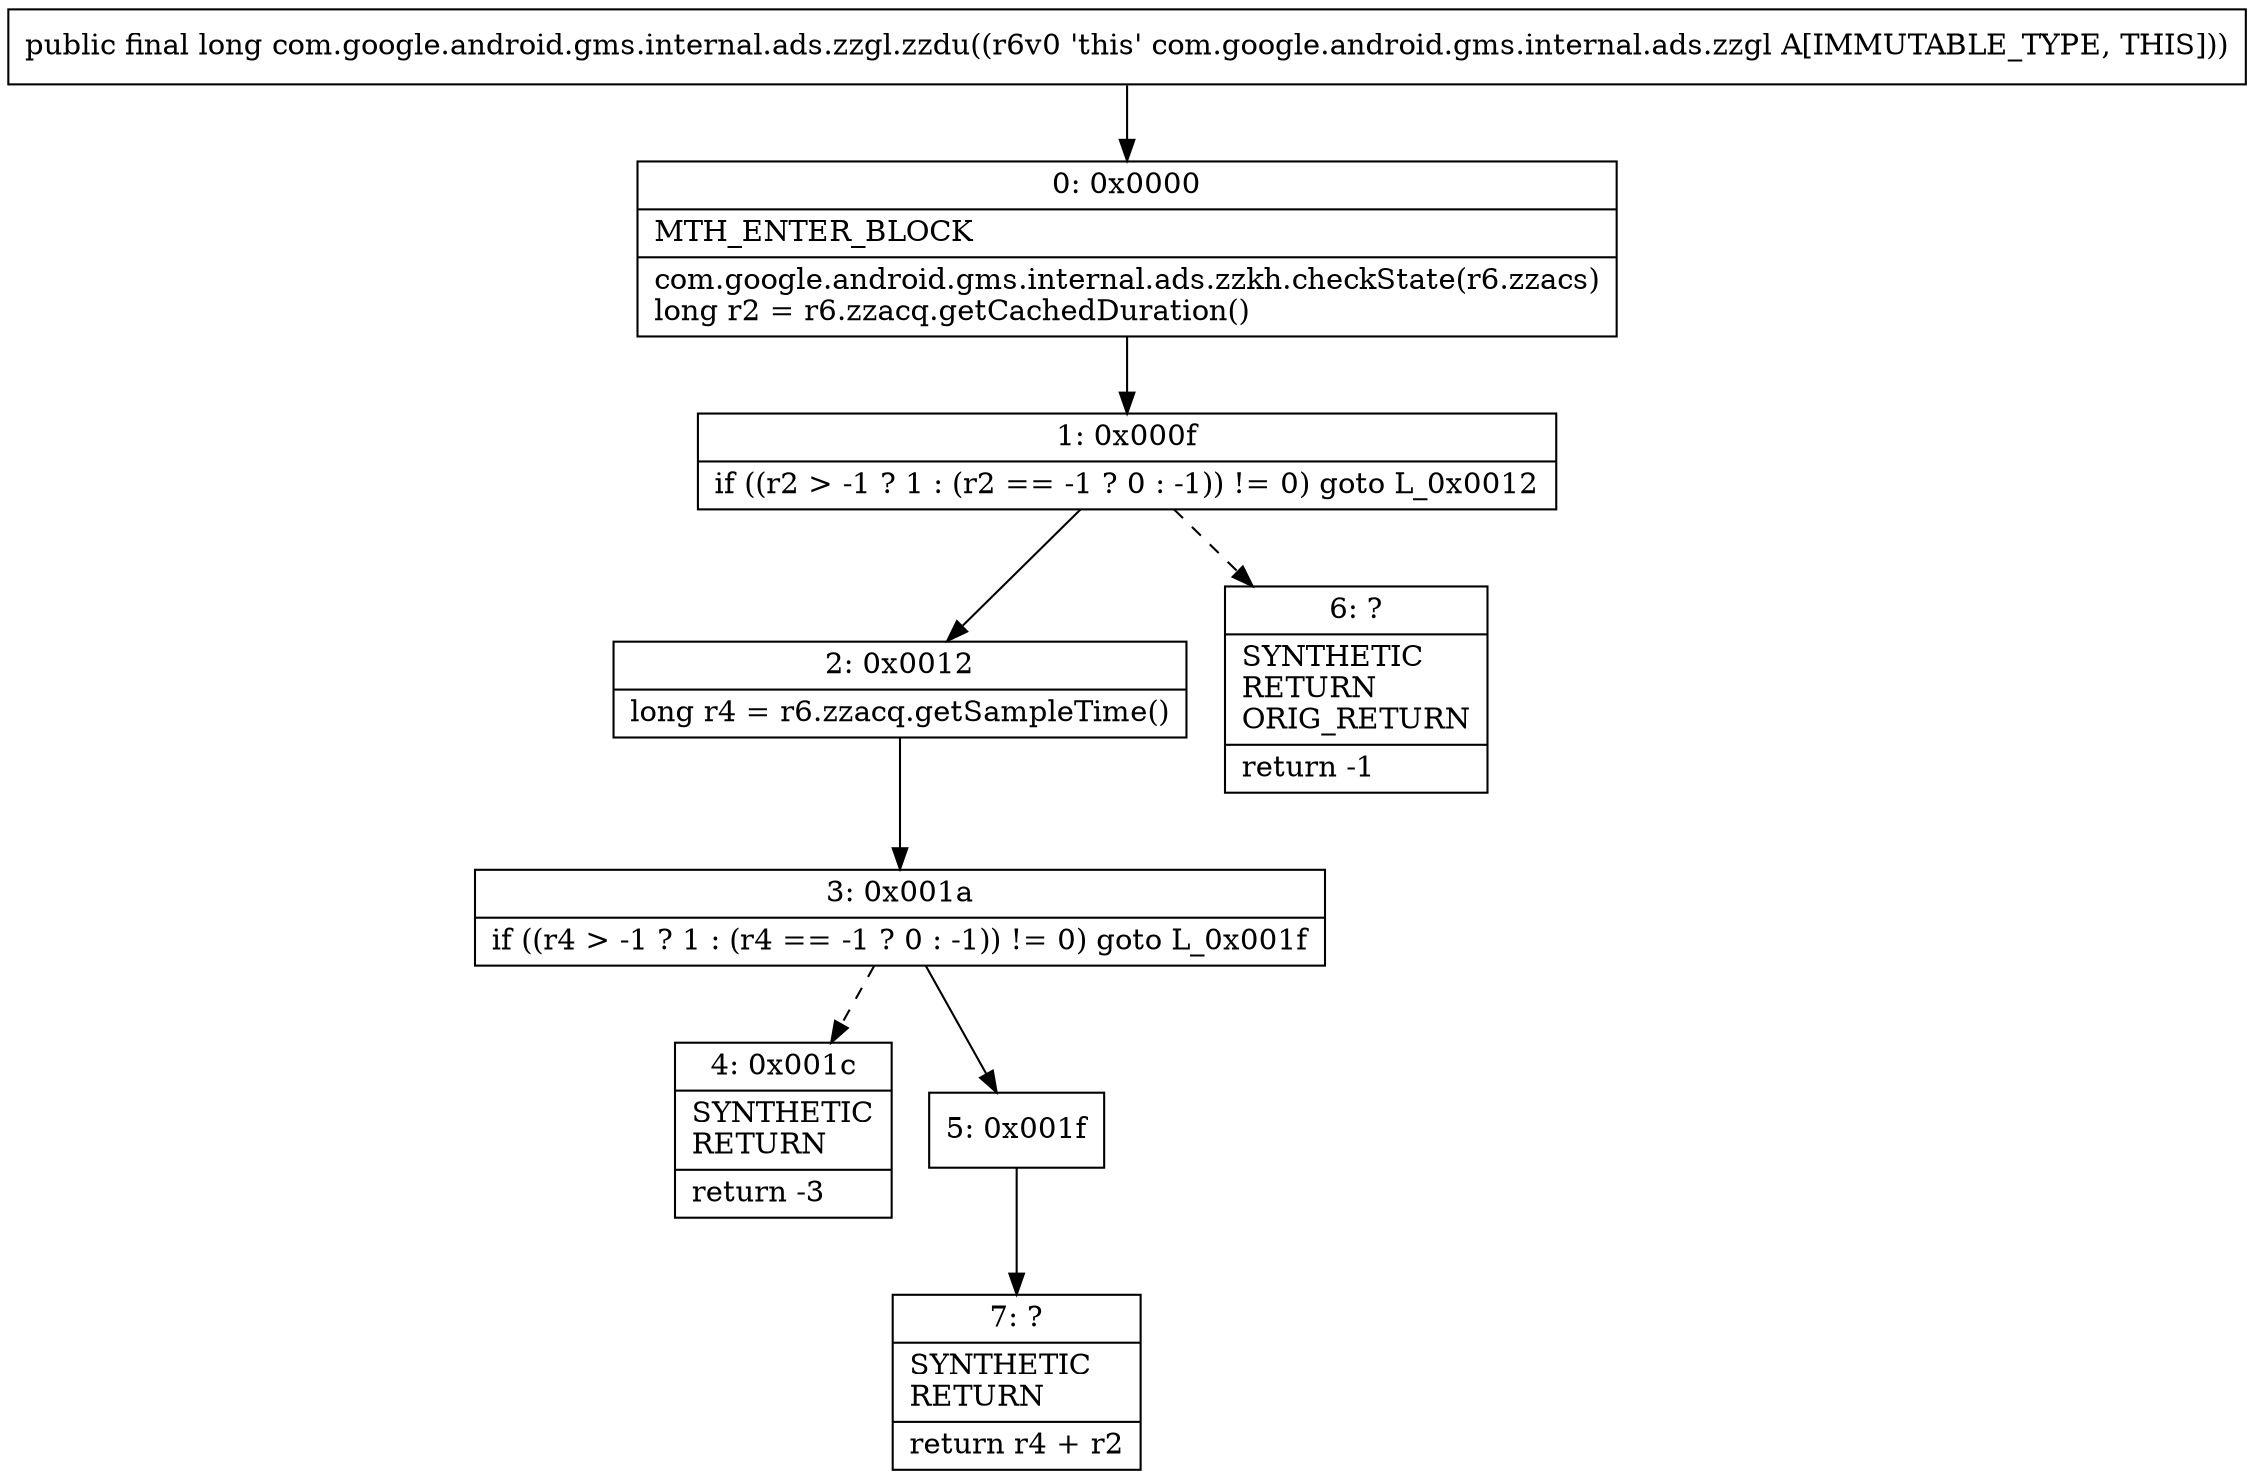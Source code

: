digraph "CFG forcom.google.android.gms.internal.ads.zzgl.zzdu()J" {
Node_0 [shape=record,label="{0\:\ 0x0000|MTH_ENTER_BLOCK\l|com.google.android.gms.internal.ads.zzkh.checkState(r6.zzacs)\llong r2 = r6.zzacq.getCachedDuration()\l}"];
Node_1 [shape=record,label="{1\:\ 0x000f|if ((r2 \> \-1 ? 1 : (r2 == \-1 ? 0 : \-1)) != 0) goto L_0x0012\l}"];
Node_2 [shape=record,label="{2\:\ 0x0012|long r4 = r6.zzacq.getSampleTime()\l}"];
Node_3 [shape=record,label="{3\:\ 0x001a|if ((r4 \> \-1 ? 1 : (r4 == \-1 ? 0 : \-1)) != 0) goto L_0x001f\l}"];
Node_4 [shape=record,label="{4\:\ 0x001c|SYNTHETIC\lRETURN\l|return \-3\l}"];
Node_5 [shape=record,label="{5\:\ 0x001f}"];
Node_6 [shape=record,label="{6\:\ ?|SYNTHETIC\lRETURN\lORIG_RETURN\l|return \-1\l}"];
Node_7 [shape=record,label="{7\:\ ?|SYNTHETIC\lRETURN\l|return r4 + r2\l}"];
MethodNode[shape=record,label="{public final long com.google.android.gms.internal.ads.zzgl.zzdu((r6v0 'this' com.google.android.gms.internal.ads.zzgl A[IMMUTABLE_TYPE, THIS])) }"];
MethodNode -> Node_0;
Node_0 -> Node_1;
Node_1 -> Node_2;
Node_1 -> Node_6[style=dashed];
Node_2 -> Node_3;
Node_3 -> Node_4[style=dashed];
Node_3 -> Node_5;
Node_5 -> Node_7;
}

